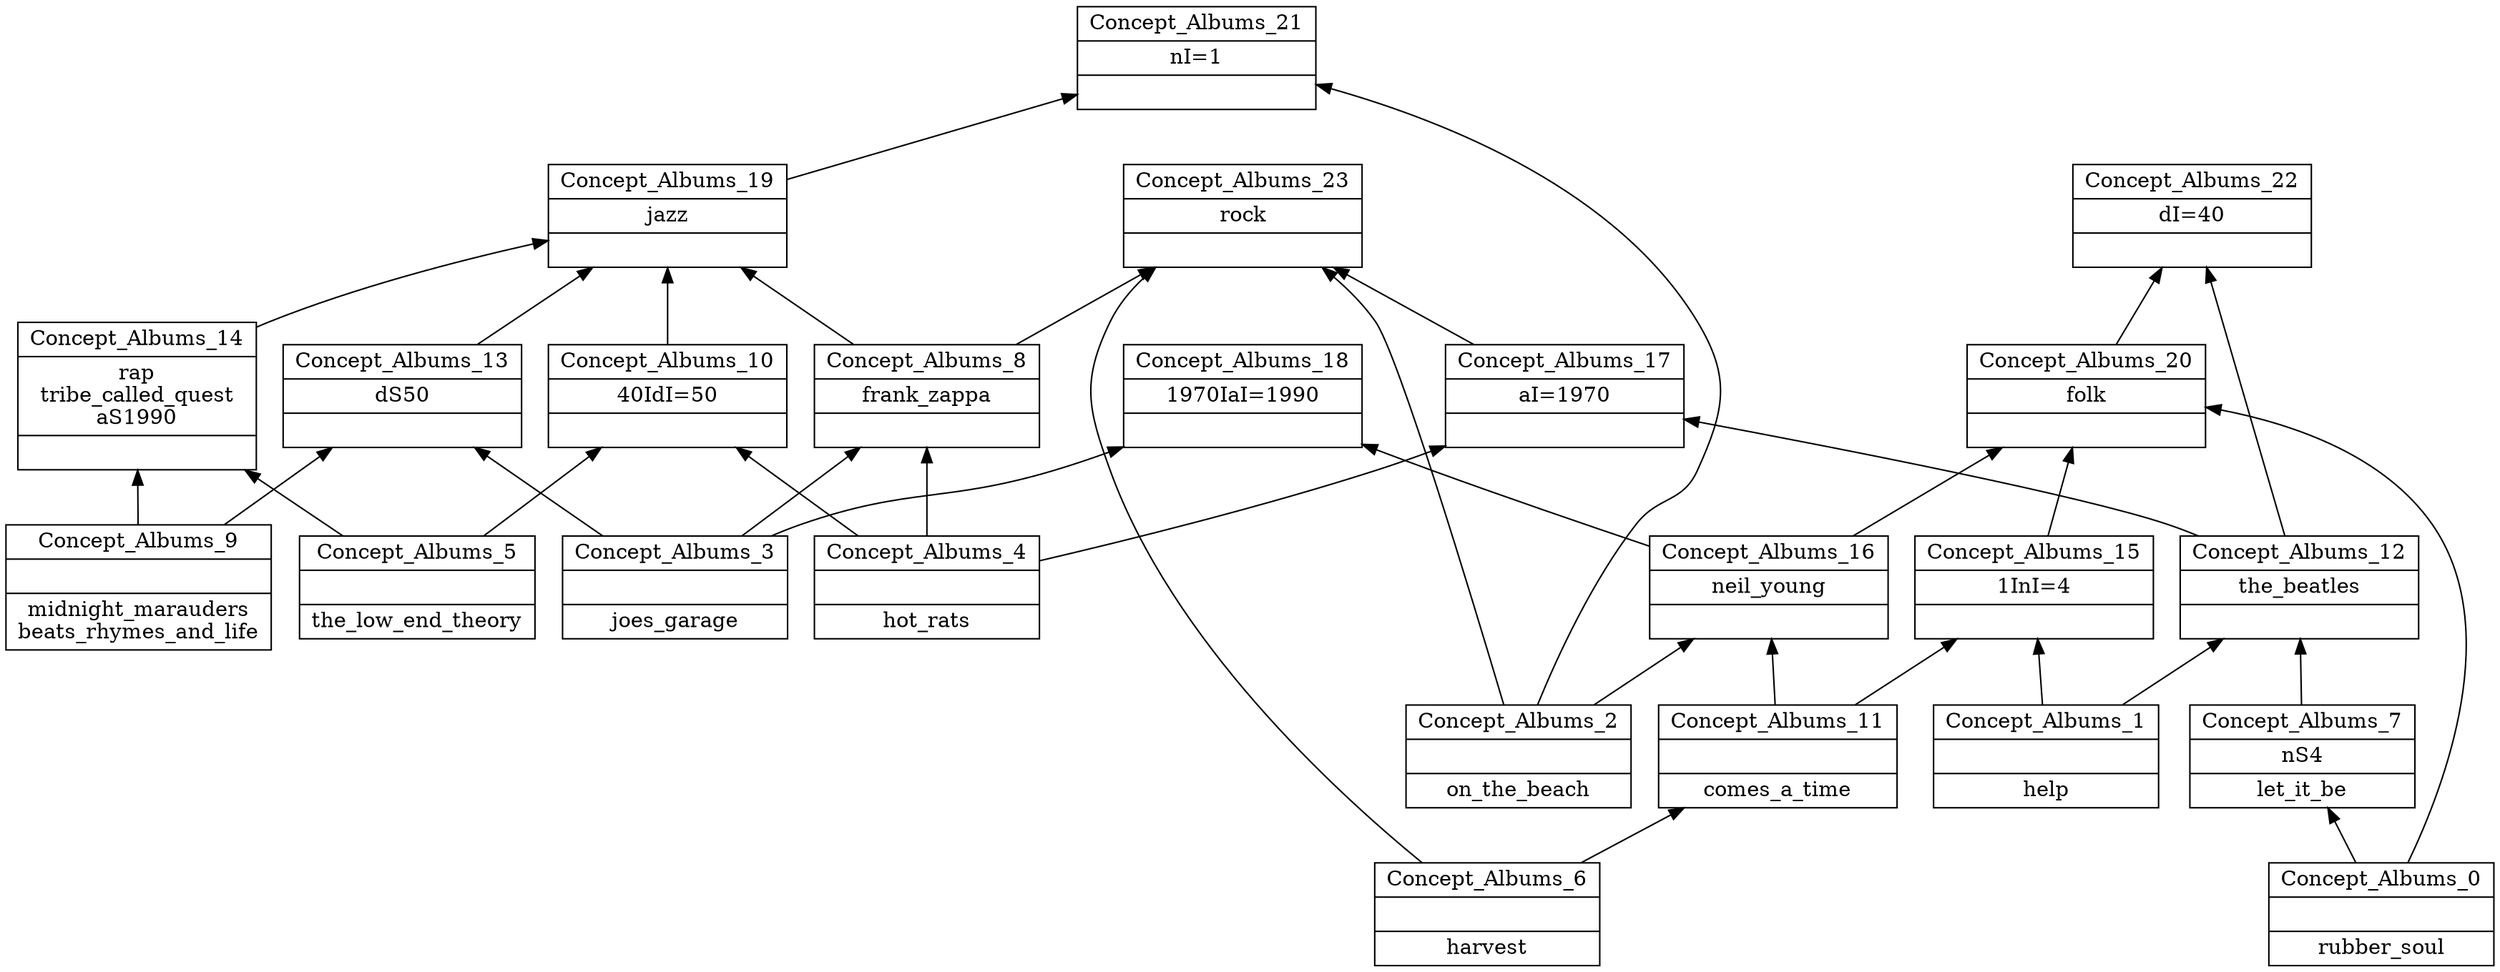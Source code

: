 digraph G { 
	rankdir=BT;
subgraph Albums { 
label="Albums";
1 [shape=record,label="{Concept_Albums_2||on_the_beach\n}"];
2 [shape=record,label="{Concept_Albums_6||harvest\n}"];
3 [shape=record,label="{Concept_Albums_1||help\n}"];
4 [shape=record,label="{Concept_Albums_0||rubber_soul\n}"];
5 [shape=record,label="{Concept_Albums_4||hot_rats\n}"];
6 [shape=record,label="{Concept_Albums_5||the_low_end_theory\n}"];
7 [shape=record,label="{Concept_Albums_3||joes_garage\n}"];
8 [shape=record,label="{Concept_Albums_11||comes_a_time\n}"];
9 [shape=record,label="{Concept_Albums_7|nS4\n|let_it_be\n}"];
10 [shape=record,label="{Concept_Albums_10|40IdI=50\n|}"];
11 [shape=record,label="{Concept_Albums_9||midnight_marauders\nbeats_rhymes_and_life\n}"];
12 [shape=record,label="{Concept_Albums_8|frank_zappa\n|}"];
13 [shape=record,label="{Concept_Albums_12|the_beatles\n|}"];
14 [shape=record,label="{Concept_Albums_15|1InI=4\n|}"];
15 [shape=record,label="{Concept_Albums_13|dS50\n|}"];
16 [shape=record,label="{Concept_Albums_14|rap\ntribe_called_quest\naS1990\n|}"];
17 [shape=record,label="{Concept_Albums_16|neil_young\n|}"];
18 [shape=record,label="{Concept_Albums_17|aI=1970\n|}"];
19 [shape=record,label="{Concept_Albums_18|1970IaI=1990\n|}"];
20 [shape=record,label="{Concept_Albums_20|folk\n|}"];
21 [shape=record,label="{Concept_Albums_19|jazz\n|}"];
22 [shape=record,label="{Concept_Albums_21|nI=1\n|}"];
23 [shape=record,label="{Concept_Albums_22|dI=40\n|}"];
24 [shape=record,label="{Concept_Albums_23|rock\n|}"];
	2 -> 8
	4 -> 9
	6 -> 10
	5 -> 10
	5 -> 12
	7 -> 12
	9 -> 13
	3 -> 13
	8 -> 14
	3 -> 14
	7 -> 15
	11 -> 15
	6 -> 16
	11 -> 16
	8 -> 17
	1 -> 17
	13 -> 18
	5 -> 18
	17 -> 19
	7 -> 19
	17 -> 20
	14 -> 20
	4 -> 20
	10 -> 21
	15 -> 21
	12 -> 21
	16 -> 21
	1 -> 22
	21 -> 22
	13 -> 23
	20 -> 23
	12 -> 24
	1 -> 24
	2 -> 24
	18 -> 24
}
}